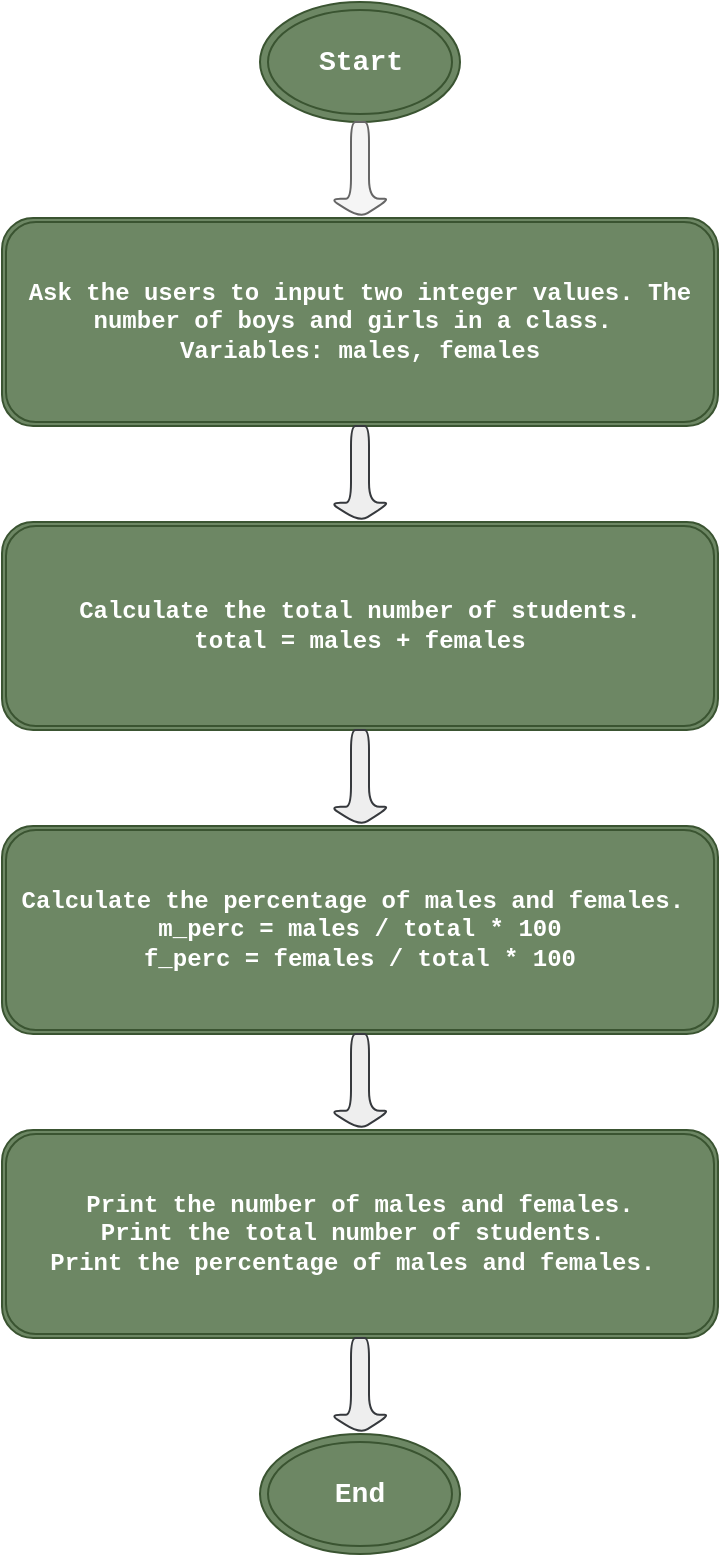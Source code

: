 <mxfile>
    <diagram id="dYYa6uGy4qMKMOnXjluz" name="Page-1">
        <mxGraphModel dx="576" dy="1580" grid="0" gridSize="12" guides="1" tooltips="1" connect="1" arrows="1" fold="1" page="1" pageScale="1" pageWidth="850" pageHeight="1100" background="#ffffff" math="0" shadow="0">
            <root>
                <mxCell id="0"/>
                <mxCell id="1" parent="0"/>
                <mxCell id="12" value="&lt;h3&gt;Start&lt;/h3&gt;" style="ellipse;shape=doubleEllipse;html=1;labelBackgroundColor=none;fontFamily=Courier New;rounded=1;fillStyle=auto;strokeColor=#3A5431;labelBorderColor=none;fontColor=#ffffff;fillColor=#6d8764;" vertex="1" parent="1">
                    <mxGeometry x="240" y="-384" width="100" height="60" as="geometry"/>
                </mxCell>
                <mxCell id="13" value="" style="shape=singleArrow;direction=south;whiteSpace=wrap;html=1;labelBackgroundColor=#f8f7f7;strokeColor=#666666;fontFamily=Courier New;fillColor=#f5f5f5;rounded=1;fontColor=#333333;" vertex="1" parent="1">
                    <mxGeometry x="275" y="-324" width="30" height="48" as="geometry"/>
                </mxCell>
                <mxCell id="14" value="&lt;h4&gt;Ask the users to input two integer values. The number of boys and girls in a class.&amp;nbsp;&lt;br&gt;Variables: males, females&lt;/h4&gt;" style="shape=ext;double=1;rounded=1;whiteSpace=wrap;html=1;labelBackgroundColor=none;strokeColor=#3A5431;fontFamily=Courier New;fillColor=#6d8764;fontColor=#ffffff;align=center;verticalAlign=middle;labelBorderColor=none;" vertex="1" parent="1">
                    <mxGeometry x="111" y="-276" width="358" height="104" as="geometry"/>
                </mxCell>
                <mxCell id="15" value="" style="shape=singleArrow;direction=south;whiteSpace=wrap;html=1;labelBackgroundColor=#f8f7f7;fontFamily=Courier New;fillColor=#eeeeee;rounded=1;strokeColor=#36393d;" vertex="1" parent="1">
                    <mxGeometry x="275" y="-172" width="30" height="48" as="geometry"/>
                </mxCell>
                <mxCell id="17" value="&lt;b&gt;Calculate the total number of students.&lt;br&gt;total = males + females&lt;/b&gt;" style="shape=ext;double=1;rounded=1;labelBackgroundColor=none;strokeColor=#3A5431;fontFamily=Courier New;fillColor=#6d8764;fontColor=#ffffff;whiteSpace=wrap;fontStyle=0;html=1;" vertex="1" parent="1">
                    <mxGeometry x="111" y="-124" width="358" height="104" as="geometry"/>
                </mxCell>
                <mxCell id="18" value="" style="shape=singleArrow;direction=south;whiteSpace=wrap;html=1;labelBackgroundColor=#f8f7f7;strokeColor=#36393d;fontFamily=Courier New;fillColor=#eeeeee;rounded=1;" vertex="1" parent="1">
                    <mxGeometry x="275" y="-20" width="30" height="48" as="geometry"/>
                </mxCell>
                <mxCell id="20" value="Calculate the percentage of males and females.&amp;nbsp;&lt;br&gt;m_perc = males / total * 100&lt;br&gt;f_perc = females / total * 100" style="shape=ext;double=1;rounded=1;whiteSpace=wrap;html=1;labelBackgroundColor=none;strokeColor=#3A5431;fontFamily=Courier New;fillColor=#6d8764;fontColor=#ffffff;fontStyle=1" vertex="1" parent="1">
                    <mxGeometry x="111" y="28" width="358" height="104" as="geometry"/>
                </mxCell>
                <mxCell id="21" value="" style="shape=singleArrow;direction=south;whiteSpace=wrap;html=1;labelBackgroundColor=#f8f7f7;strokeColor=#36393d;fontFamily=Courier New;fillColor=#eeeeee;rounded=1;" vertex="1" parent="1">
                    <mxGeometry x="275" y="132" width="30" height="48" as="geometry"/>
                </mxCell>
                <mxCell id="22" value="&lt;b&gt;Print the number of males and females.&lt;br&gt;Print the total number of students.&amp;nbsp;&lt;br&gt;Print the percentage of males and females.&amp;nbsp;&lt;br&gt;&lt;/b&gt;" style="shape=ext;double=1;rounded=1;whiteSpace=wrap;html=1;labelBackgroundColor=none;strokeColor=#3A5431;fontFamily=Courier New;fillColor=#6d8764;fontColor=#ffffff;" vertex="1" parent="1">
                    <mxGeometry x="111" y="180" width="358" height="104" as="geometry"/>
                </mxCell>
                <mxCell id="23" value="" style="shape=singleArrow;direction=south;whiteSpace=wrap;html=1;labelBackgroundColor=#f8f7f7;strokeColor=#36393d;fontFamily=Courier New;fillColor=#eeeeee;rounded=1;" vertex="1" parent="1">
                    <mxGeometry x="275" y="284" width="30" height="48" as="geometry"/>
                </mxCell>
                <mxCell id="24" value="&lt;h3&gt;End&lt;/h3&gt;" style="ellipse;shape=doubleEllipse;whiteSpace=wrap;html=1;labelBackgroundColor=none;strokeColor=#3A5431;fontFamily=Courier New;fillColor=#6d8764;rounded=1;fontColor=#ffffff;fontStyle=1" vertex="1" parent="1">
                    <mxGeometry x="240" y="332" width="100" height="60" as="geometry"/>
                </mxCell>
            </root>
        </mxGraphModel>
    </diagram>
</mxfile>